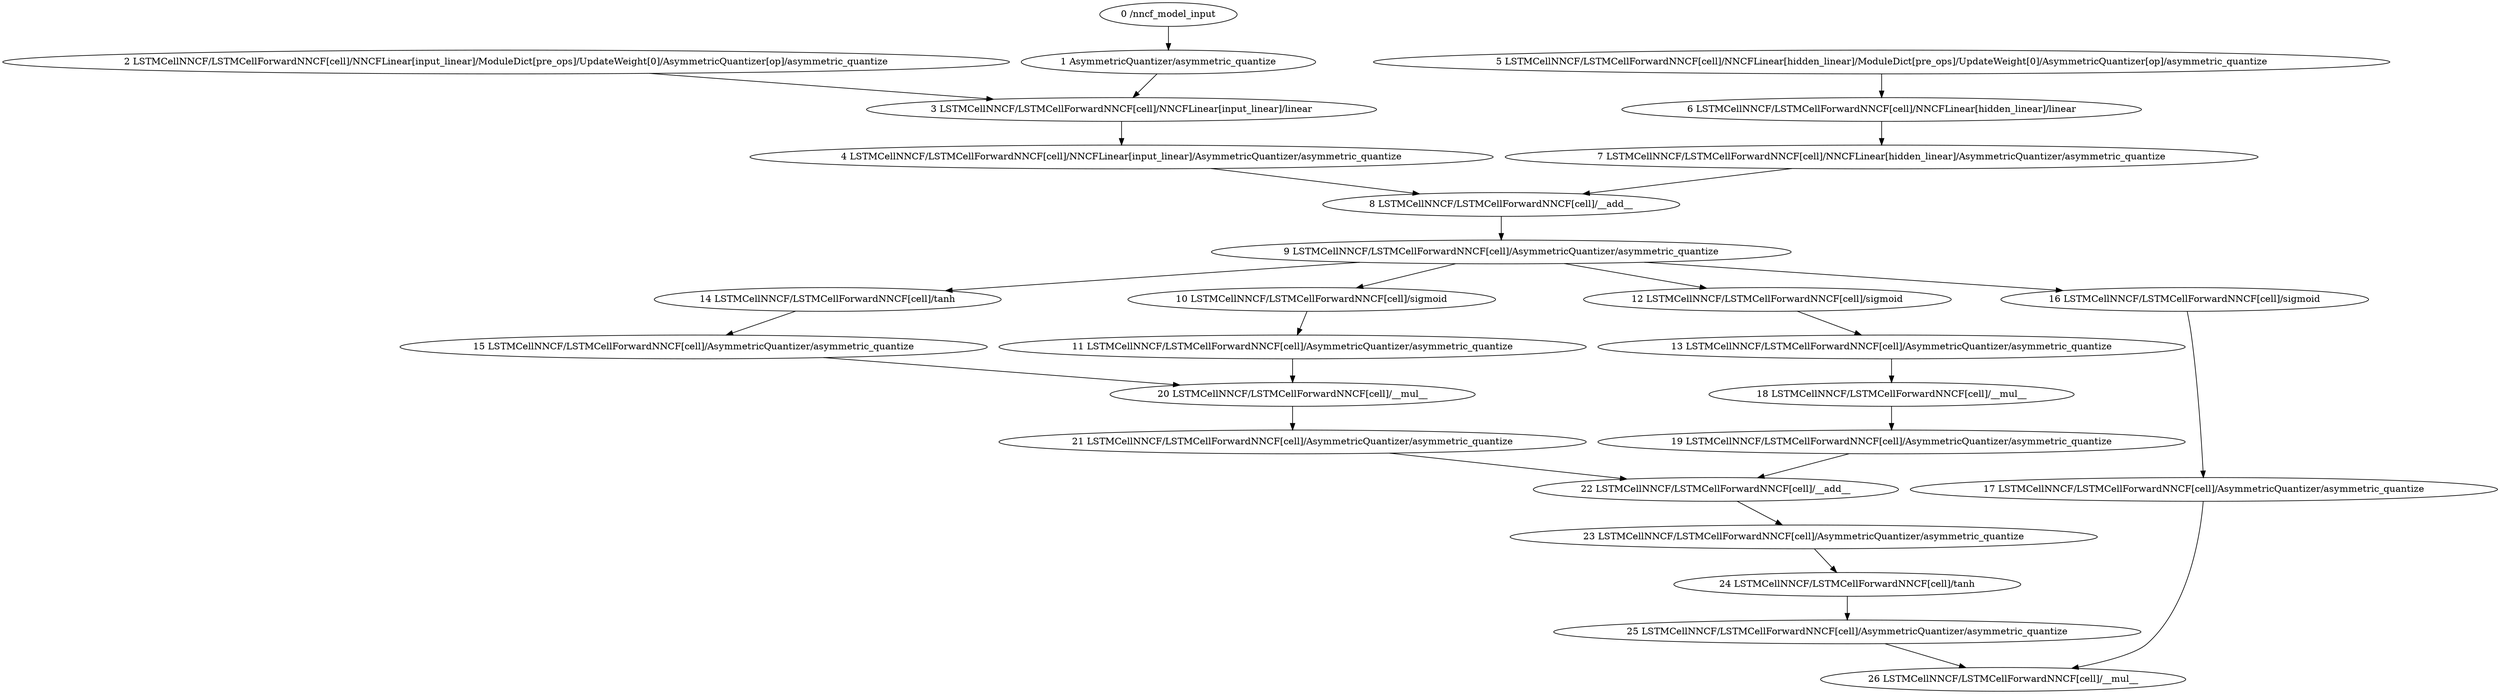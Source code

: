 strict digraph  {
"0 /nncf_model_input" [id=0, scope="", type=nncf_model_input];
"1 AsymmetricQuantizer/asymmetric_quantize" [id=1, scope=AsymmetricQuantizer, type=asymmetric_quantize];
"2 LSTMCellNNCF/LSTMCellForwardNNCF[cell]/NNCFLinear[input_linear]/ModuleDict[pre_ops]/UpdateWeight[0]/AsymmetricQuantizer[op]/asymmetric_quantize" [id=2, scope="LSTMCellNNCF/LSTMCellForwardNNCF[cell]/NNCFLinear[input_linear]/ModuleDict[pre_ops]/UpdateWeight[0]/AsymmetricQuantizer[op]", type=asymmetric_quantize];
"3 LSTMCellNNCF/LSTMCellForwardNNCF[cell]/NNCFLinear[input_linear]/linear" [id=3, scope="LSTMCellNNCF/LSTMCellForwardNNCF[cell]/NNCFLinear[input_linear]", type=linear];
"4 LSTMCellNNCF/LSTMCellForwardNNCF[cell]/NNCFLinear[input_linear]/AsymmetricQuantizer/asymmetric_quantize" [id=4, scope="LSTMCellNNCF/LSTMCellForwardNNCF[cell]/NNCFLinear[input_linear]/AsymmetricQuantizer", type=asymmetric_quantize];
"5 LSTMCellNNCF/LSTMCellForwardNNCF[cell]/NNCFLinear[hidden_linear]/ModuleDict[pre_ops]/UpdateWeight[0]/AsymmetricQuantizer[op]/asymmetric_quantize" [id=5, scope="LSTMCellNNCF/LSTMCellForwardNNCF[cell]/NNCFLinear[hidden_linear]/ModuleDict[pre_ops]/UpdateWeight[0]/AsymmetricQuantizer[op]", type=asymmetric_quantize];
"6 LSTMCellNNCF/LSTMCellForwardNNCF[cell]/NNCFLinear[hidden_linear]/linear" [id=6, scope="LSTMCellNNCF/LSTMCellForwardNNCF[cell]/NNCFLinear[hidden_linear]", type=linear];
"7 LSTMCellNNCF/LSTMCellForwardNNCF[cell]/NNCFLinear[hidden_linear]/AsymmetricQuantizer/asymmetric_quantize" [id=7, scope="LSTMCellNNCF/LSTMCellForwardNNCF[cell]/NNCFLinear[hidden_linear]/AsymmetricQuantizer", type=asymmetric_quantize];
"8 LSTMCellNNCF/LSTMCellForwardNNCF[cell]/__add__" [id=8, scope="LSTMCellNNCF/LSTMCellForwardNNCF[cell]", type=__add__];
"9 LSTMCellNNCF/LSTMCellForwardNNCF[cell]/AsymmetricQuantizer/asymmetric_quantize" [id=9, scope="LSTMCellNNCF/LSTMCellForwardNNCF[cell]/AsymmetricQuantizer", type=asymmetric_quantize];
"10 LSTMCellNNCF/LSTMCellForwardNNCF[cell]/sigmoid" [id=10, scope="LSTMCellNNCF/LSTMCellForwardNNCF[cell]", type=sigmoid];
"11 LSTMCellNNCF/LSTMCellForwardNNCF[cell]/AsymmetricQuantizer/asymmetric_quantize" [id=11, scope="LSTMCellNNCF/LSTMCellForwardNNCF[cell]/AsymmetricQuantizer", type=asymmetric_quantize];
"12 LSTMCellNNCF/LSTMCellForwardNNCF[cell]/sigmoid" [id=12, scope="LSTMCellNNCF/LSTMCellForwardNNCF[cell]", type=sigmoid];
"13 LSTMCellNNCF/LSTMCellForwardNNCF[cell]/AsymmetricQuantizer/asymmetric_quantize" [id=13, scope="LSTMCellNNCF/LSTMCellForwardNNCF[cell]/AsymmetricQuantizer", type=asymmetric_quantize];
"14 LSTMCellNNCF/LSTMCellForwardNNCF[cell]/tanh" [id=14, scope="LSTMCellNNCF/LSTMCellForwardNNCF[cell]", type=tanh];
"15 LSTMCellNNCF/LSTMCellForwardNNCF[cell]/AsymmetricQuantizer/asymmetric_quantize" [id=15, scope="LSTMCellNNCF/LSTMCellForwardNNCF[cell]/AsymmetricQuantizer", type=asymmetric_quantize];
"16 LSTMCellNNCF/LSTMCellForwardNNCF[cell]/sigmoid" [id=16, scope="LSTMCellNNCF/LSTMCellForwardNNCF[cell]", type=sigmoid];
"17 LSTMCellNNCF/LSTMCellForwardNNCF[cell]/AsymmetricQuantizer/asymmetric_quantize" [id=17, scope="LSTMCellNNCF/LSTMCellForwardNNCF[cell]/AsymmetricQuantizer", type=asymmetric_quantize];
"18 LSTMCellNNCF/LSTMCellForwardNNCF[cell]/__mul__" [id=18, scope="LSTMCellNNCF/LSTMCellForwardNNCF[cell]", type=__mul__];
"19 LSTMCellNNCF/LSTMCellForwardNNCF[cell]/AsymmetricQuantizer/asymmetric_quantize" [id=19, scope="LSTMCellNNCF/LSTMCellForwardNNCF[cell]/AsymmetricQuantizer", type=asymmetric_quantize];
"20 LSTMCellNNCF/LSTMCellForwardNNCF[cell]/__mul__" [id=20, scope="LSTMCellNNCF/LSTMCellForwardNNCF[cell]", type=__mul__];
"21 LSTMCellNNCF/LSTMCellForwardNNCF[cell]/AsymmetricQuantizer/asymmetric_quantize" [id=21, scope="LSTMCellNNCF/LSTMCellForwardNNCF[cell]/AsymmetricQuantizer", type=asymmetric_quantize];
"22 LSTMCellNNCF/LSTMCellForwardNNCF[cell]/__add__" [id=22, scope="LSTMCellNNCF/LSTMCellForwardNNCF[cell]", type=__add__];
"23 LSTMCellNNCF/LSTMCellForwardNNCF[cell]/AsymmetricQuantizer/asymmetric_quantize" [id=23, scope="LSTMCellNNCF/LSTMCellForwardNNCF[cell]/AsymmetricQuantizer", type=asymmetric_quantize];
"24 LSTMCellNNCF/LSTMCellForwardNNCF[cell]/tanh" [id=24, scope="LSTMCellNNCF/LSTMCellForwardNNCF[cell]", type=tanh];
"25 LSTMCellNNCF/LSTMCellForwardNNCF[cell]/AsymmetricQuantizer/asymmetric_quantize" [id=25, scope="LSTMCellNNCF/LSTMCellForwardNNCF[cell]/AsymmetricQuantizer", type=asymmetric_quantize];
"26 LSTMCellNNCF/LSTMCellForwardNNCF[cell]/__mul__" [id=26, scope="LSTMCellNNCF/LSTMCellForwardNNCF[cell]", type=__mul__];
"0 /nncf_model_input" -> "1 AsymmetricQuantizer/asymmetric_quantize";
"1 AsymmetricQuantizer/asymmetric_quantize" -> "3 LSTMCellNNCF/LSTMCellForwardNNCF[cell]/NNCFLinear[input_linear]/linear";
"2 LSTMCellNNCF/LSTMCellForwardNNCF[cell]/NNCFLinear[input_linear]/ModuleDict[pre_ops]/UpdateWeight[0]/AsymmetricQuantizer[op]/asymmetric_quantize" -> "3 LSTMCellNNCF/LSTMCellForwardNNCF[cell]/NNCFLinear[input_linear]/linear";
"3 LSTMCellNNCF/LSTMCellForwardNNCF[cell]/NNCFLinear[input_linear]/linear" -> "4 LSTMCellNNCF/LSTMCellForwardNNCF[cell]/NNCFLinear[input_linear]/AsymmetricQuantizer/asymmetric_quantize";
"4 LSTMCellNNCF/LSTMCellForwardNNCF[cell]/NNCFLinear[input_linear]/AsymmetricQuantizer/asymmetric_quantize" -> "8 LSTMCellNNCF/LSTMCellForwardNNCF[cell]/__add__";
"5 LSTMCellNNCF/LSTMCellForwardNNCF[cell]/NNCFLinear[hidden_linear]/ModuleDict[pre_ops]/UpdateWeight[0]/AsymmetricQuantizer[op]/asymmetric_quantize" -> "6 LSTMCellNNCF/LSTMCellForwardNNCF[cell]/NNCFLinear[hidden_linear]/linear";
"6 LSTMCellNNCF/LSTMCellForwardNNCF[cell]/NNCFLinear[hidden_linear]/linear" -> "7 LSTMCellNNCF/LSTMCellForwardNNCF[cell]/NNCFLinear[hidden_linear]/AsymmetricQuantizer/asymmetric_quantize";
"7 LSTMCellNNCF/LSTMCellForwardNNCF[cell]/NNCFLinear[hidden_linear]/AsymmetricQuantizer/asymmetric_quantize" -> "8 LSTMCellNNCF/LSTMCellForwardNNCF[cell]/__add__";
"8 LSTMCellNNCF/LSTMCellForwardNNCF[cell]/__add__" -> "9 LSTMCellNNCF/LSTMCellForwardNNCF[cell]/AsymmetricQuantizer/asymmetric_quantize";
"9 LSTMCellNNCF/LSTMCellForwardNNCF[cell]/AsymmetricQuantizer/asymmetric_quantize" -> "10 LSTMCellNNCF/LSTMCellForwardNNCF[cell]/sigmoid";
"9 LSTMCellNNCF/LSTMCellForwardNNCF[cell]/AsymmetricQuantizer/asymmetric_quantize" -> "12 LSTMCellNNCF/LSTMCellForwardNNCF[cell]/sigmoid";
"9 LSTMCellNNCF/LSTMCellForwardNNCF[cell]/AsymmetricQuantizer/asymmetric_quantize" -> "14 LSTMCellNNCF/LSTMCellForwardNNCF[cell]/tanh";
"9 LSTMCellNNCF/LSTMCellForwardNNCF[cell]/AsymmetricQuantizer/asymmetric_quantize" -> "16 LSTMCellNNCF/LSTMCellForwardNNCF[cell]/sigmoid";
"10 LSTMCellNNCF/LSTMCellForwardNNCF[cell]/sigmoid" -> "11 LSTMCellNNCF/LSTMCellForwardNNCF[cell]/AsymmetricQuantizer/asymmetric_quantize";
"11 LSTMCellNNCF/LSTMCellForwardNNCF[cell]/AsymmetricQuantizer/asymmetric_quantize" -> "20 LSTMCellNNCF/LSTMCellForwardNNCF[cell]/__mul__";
"12 LSTMCellNNCF/LSTMCellForwardNNCF[cell]/sigmoid" -> "13 LSTMCellNNCF/LSTMCellForwardNNCF[cell]/AsymmetricQuantizer/asymmetric_quantize";
"13 LSTMCellNNCF/LSTMCellForwardNNCF[cell]/AsymmetricQuantizer/asymmetric_quantize" -> "18 LSTMCellNNCF/LSTMCellForwardNNCF[cell]/__mul__";
"14 LSTMCellNNCF/LSTMCellForwardNNCF[cell]/tanh" -> "15 LSTMCellNNCF/LSTMCellForwardNNCF[cell]/AsymmetricQuantizer/asymmetric_quantize";
"15 LSTMCellNNCF/LSTMCellForwardNNCF[cell]/AsymmetricQuantizer/asymmetric_quantize" -> "20 LSTMCellNNCF/LSTMCellForwardNNCF[cell]/__mul__";
"16 LSTMCellNNCF/LSTMCellForwardNNCF[cell]/sigmoid" -> "17 LSTMCellNNCF/LSTMCellForwardNNCF[cell]/AsymmetricQuantizer/asymmetric_quantize";
"17 LSTMCellNNCF/LSTMCellForwardNNCF[cell]/AsymmetricQuantizer/asymmetric_quantize" -> "26 LSTMCellNNCF/LSTMCellForwardNNCF[cell]/__mul__";
"18 LSTMCellNNCF/LSTMCellForwardNNCF[cell]/__mul__" -> "19 LSTMCellNNCF/LSTMCellForwardNNCF[cell]/AsymmetricQuantizer/asymmetric_quantize";
"19 LSTMCellNNCF/LSTMCellForwardNNCF[cell]/AsymmetricQuantizer/asymmetric_quantize" -> "22 LSTMCellNNCF/LSTMCellForwardNNCF[cell]/__add__";
"20 LSTMCellNNCF/LSTMCellForwardNNCF[cell]/__mul__" -> "21 LSTMCellNNCF/LSTMCellForwardNNCF[cell]/AsymmetricQuantizer/asymmetric_quantize";
"21 LSTMCellNNCF/LSTMCellForwardNNCF[cell]/AsymmetricQuantizer/asymmetric_quantize" -> "22 LSTMCellNNCF/LSTMCellForwardNNCF[cell]/__add__";
"22 LSTMCellNNCF/LSTMCellForwardNNCF[cell]/__add__" -> "23 LSTMCellNNCF/LSTMCellForwardNNCF[cell]/AsymmetricQuantizer/asymmetric_quantize";
"23 LSTMCellNNCF/LSTMCellForwardNNCF[cell]/AsymmetricQuantizer/asymmetric_quantize" -> "24 LSTMCellNNCF/LSTMCellForwardNNCF[cell]/tanh";
"24 LSTMCellNNCF/LSTMCellForwardNNCF[cell]/tanh" -> "25 LSTMCellNNCF/LSTMCellForwardNNCF[cell]/AsymmetricQuantizer/asymmetric_quantize";
"25 LSTMCellNNCF/LSTMCellForwardNNCF[cell]/AsymmetricQuantizer/asymmetric_quantize" -> "26 LSTMCellNNCF/LSTMCellForwardNNCF[cell]/__mul__";
}
